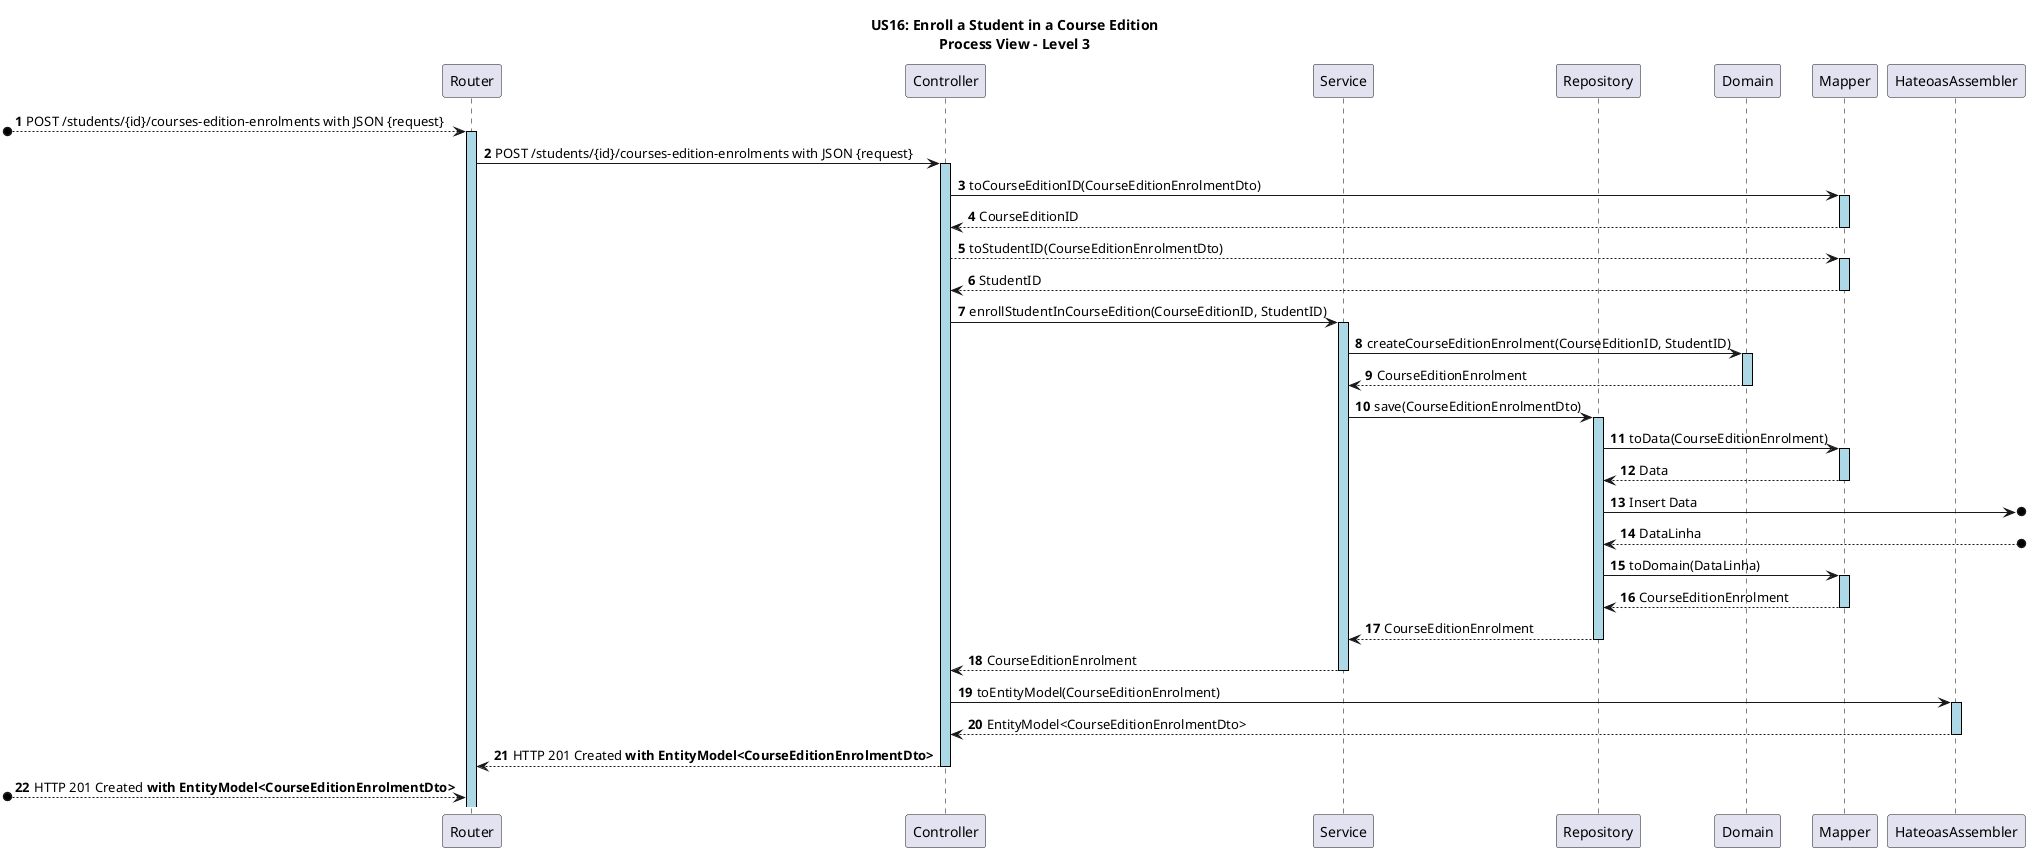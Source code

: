 @startuml
autonumber

skinparam sequence {
    LifelineBorderColor black
    LifelineBackgroundColor LightBlue
    ActorBorderColor black
    ActorBackgroundColor LightGray
}

title US16: Enroll a Student in a Course Edition\nProcess View – Level 3

participant "Router" as RT
participant "Controller" as CT
participant "Service" as SE
participant "Repository" as RE
participant "Domain" as DM
participant "Mapper" as MA
participant "HateoasAssembler" as HA


 [o--> RT ++: POST /students/{id}/courses-edition-enrolments with JSON {request}
RT -> CT ++:  POST /students/{id}/courses-edition-enrolments with JSON {request}


CT -> MA ++: toCourseEditionID(CourseEditionEnrolmentDto)
MA --> CT --: CourseEditionID
CT --> MA ++: toStudentID(CourseEditionEnrolmentDto)
MA --> CT --: StudentID
CT -> SE ++: enrollStudentInCourseEdition(CourseEditionID, StudentID)



SE -> DM ++: createCourseEditionEnrolment(CourseEditionID, StudentID)
DM --> SE --: CourseEditionEnrolment

SE -> RE ++: save(CourseEditionEnrolmentDto)

RE -> MA ++: toData(CourseEditionEnrolment)
MA --> RE --: Data	

RE ->o]: Insert Data
RE <--o]: DataLinha


RE -> MA ++: toDomain(DataLinha)
MA --> RE --: CourseEditionEnrolment

RE --> SE --: CourseEditionEnrolment

SE --> CT --: CourseEditionEnrolment

CT -> HA ++: toEntityModel(CourseEditionEnrolment)
HA --> CT --: EntityModel<CourseEditionEnrolmentDto>

CT --> RT --: HTTP 201 Created **with EntityModel<CourseEditionEnrolmentDto>**

[o-->  RT: HTTP 201 Created **with EntityModel<CourseEditionEnrolmentDto>**

@enduml